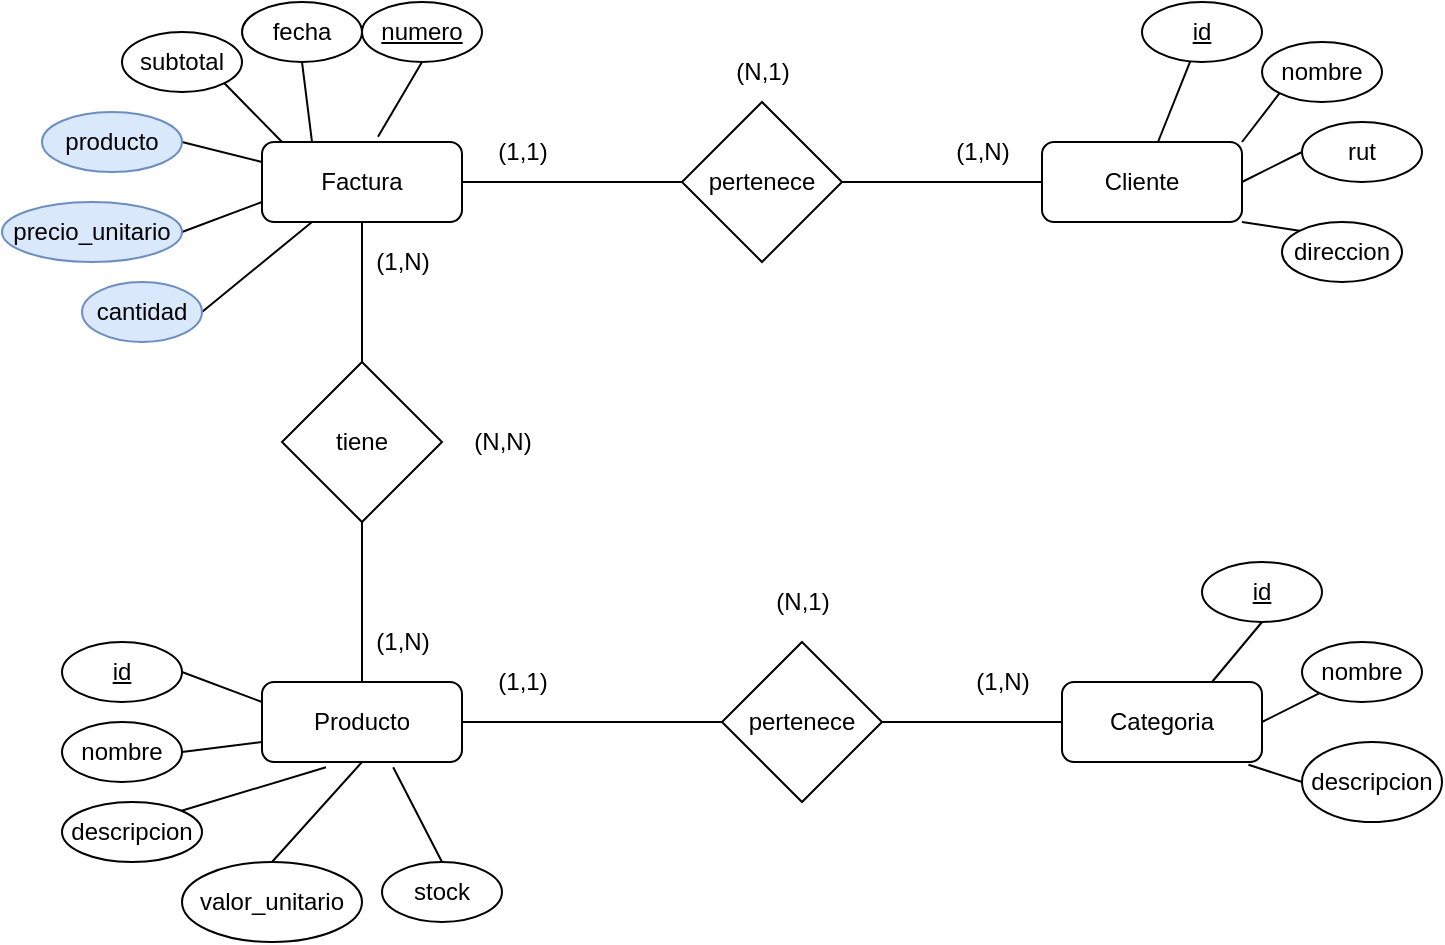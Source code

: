 <mxfile version="17.1.2" type="github">
  <diagram id="R2lEEEUBdFMjLlhIrx00" name="Page-1">
    <mxGraphModel dx="1038" dy="579" grid="1" gridSize="10" guides="1" tooltips="1" connect="1" arrows="1" fold="1" page="1" pageScale="1" pageWidth="850" pageHeight="1100" math="0" shadow="0" extFonts="Permanent Marker^https://fonts.googleapis.com/css?family=Permanent+Marker">
      <root>
        <mxCell id="0" />
        <mxCell id="1" parent="0" />
        <mxCell id="GQfrkAbbICruEcOHjy7Y-5" value="pertenece" style="rhombus;whiteSpace=wrap;html=1;" vertex="1" parent="1">
          <mxGeometry x="400" y="140" width="80" height="80" as="geometry" />
        </mxCell>
        <mxCell id="GQfrkAbbICruEcOHjy7Y-9" value="" style="endArrow=none;html=1;rounded=0;entryX=0;entryY=0.5;entryDx=0;entryDy=0;" edge="1" parent="1" source="GQfrkAbbICruEcOHjy7Y-11" target="GQfrkAbbICruEcOHjy7Y-5">
          <mxGeometry width="50" height="50" relative="1" as="geometry">
            <mxPoint x="299.2" y="179" as="sourcePoint" />
            <mxPoint x="380" y="180" as="targetPoint" />
          </mxGeometry>
        </mxCell>
        <mxCell id="GQfrkAbbICruEcOHjy7Y-10" value="" style="endArrow=none;html=1;rounded=0;exitX=1;exitY=0.5;exitDx=0;exitDy=0;" edge="1" parent="1" source="GQfrkAbbICruEcOHjy7Y-5" target="GQfrkAbbICruEcOHjy7Y-13">
          <mxGeometry width="50" height="50" relative="1" as="geometry">
            <mxPoint x="490" y="320" as="sourcePoint" />
            <mxPoint x="560" y="180" as="targetPoint" />
          </mxGeometry>
        </mxCell>
        <mxCell id="GQfrkAbbICruEcOHjy7Y-40" style="edgeStyle=none;rounded=0;orthogonalLoop=1;jettySize=auto;html=1;exitX=0;exitY=0.25;exitDx=0;exitDy=0;entryX=1;entryY=0.5;entryDx=0;entryDy=0;endArrow=none;endFill=0;" edge="1" parent="1" source="GQfrkAbbICruEcOHjy7Y-11" target="GQfrkAbbICruEcOHjy7Y-39">
          <mxGeometry relative="1" as="geometry" />
        </mxCell>
        <mxCell id="GQfrkAbbICruEcOHjy7Y-63" style="edgeStyle=none;rounded=0;orthogonalLoop=1;jettySize=auto;html=1;exitX=0;exitY=0.75;exitDx=0;exitDy=0;entryX=1;entryY=0.5;entryDx=0;entryDy=0;endArrow=none;endFill=0;" edge="1" parent="1" source="GQfrkAbbICruEcOHjy7Y-11" target="GQfrkAbbICruEcOHjy7Y-62">
          <mxGeometry relative="1" as="geometry" />
        </mxCell>
        <mxCell id="GQfrkAbbICruEcOHjy7Y-65" style="edgeStyle=none;rounded=0;orthogonalLoop=1;jettySize=auto;html=1;exitX=0.5;exitY=1;exitDx=0;exitDy=0;entryX=0.5;entryY=0;entryDx=0;entryDy=0;endArrow=none;endFill=0;" edge="1" parent="1" source="GQfrkAbbICruEcOHjy7Y-11" target="GQfrkAbbICruEcOHjy7Y-64">
          <mxGeometry relative="1" as="geometry" />
        </mxCell>
        <mxCell id="GQfrkAbbICruEcOHjy7Y-78" style="edgeStyle=none;rounded=0;orthogonalLoop=1;jettySize=auto;html=1;exitX=0.25;exitY=1;exitDx=0;exitDy=0;entryX=1;entryY=0.5;entryDx=0;entryDy=0;endArrow=none;endFill=0;" edge="1" parent="1" source="GQfrkAbbICruEcOHjy7Y-11" target="GQfrkAbbICruEcOHjy7Y-77">
          <mxGeometry relative="1" as="geometry" />
        </mxCell>
        <mxCell id="GQfrkAbbICruEcOHjy7Y-11" value="Factura" style="rounded=1;whiteSpace=wrap;html=1;" vertex="1" parent="1">
          <mxGeometry x="190" y="160" width="100" height="40" as="geometry" />
        </mxCell>
        <mxCell id="GQfrkAbbICruEcOHjy7Y-22" style="edgeStyle=none;rounded=0;orthogonalLoop=1;jettySize=auto;html=1;exitX=0.5;exitY=0;exitDx=0;exitDy=0;entryX=0.333;entryY=1;entryDx=0;entryDy=0;entryPerimeter=0;strokeColor=none;" edge="1" parent="1" source="GQfrkAbbICruEcOHjy7Y-13" target="GQfrkAbbICruEcOHjy7Y-16">
          <mxGeometry relative="1" as="geometry" />
        </mxCell>
        <mxCell id="GQfrkAbbICruEcOHjy7Y-23" value="" style="edgeStyle=none;rounded=0;orthogonalLoop=1;jettySize=auto;html=1;endArrow=none;endFill=0;" edge="1" parent="1" source="GQfrkAbbICruEcOHjy7Y-13" target="GQfrkAbbICruEcOHjy7Y-16">
          <mxGeometry relative="1" as="geometry" />
        </mxCell>
        <mxCell id="GQfrkAbbICruEcOHjy7Y-24" style="edgeStyle=none;rounded=0;orthogonalLoop=1;jettySize=auto;html=1;exitX=1;exitY=0;exitDx=0;exitDy=0;entryX=0;entryY=1;entryDx=0;entryDy=0;endArrow=none;endFill=0;" edge="1" parent="1" source="GQfrkAbbICruEcOHjy7Y-13" target="GQfrkAbbICruEcOHjy7Y-19">
          <mxGeometry relative="1" as="geometry" />
        </mxCell>
        <mxCell id="GQfrkAbbICruEcOHjy7Y-25" style="edgeStyle=none;rounded=0;orthogonalLoop=1;jettySize=auto;html=1;exitX=1;exitY=0.5;exitDx=0;exitDy=0;entryX=0;entryY=0.5;entryDx=0;entryDy=0;endArrow=none;endFill=0;" edge="1" parent="1" source="GQfrkAbbICruEcOHjy7Y-13" target="GQfrkAbbICruEcOHjy7Y-17">
          <mxGeometry relative="1" as="geometry" />
        </mxCell>
        <mxCell id="GQfrkAbbICruEcOHjy7Y-26" style="edgeStyle=none;rounded=0;orthogonalLoop=1;jettySize=auto;html=1;exitX=1;exitY=1;exitDx=0;exitDy=0;entryX=0;entryY=0;entryDx=0;entryDy=0;endArrow=none;endFill=0;" edge="1" parent="1" source="GQfrkAbbICruEcOHjy7Y-13" target="GQfrkAbbICruEcOHjy7Y-18">
          <mxGeometry relative="1" as="geometry" />
        </mxCell>
        <mxCell id="GQfrkAbbICruEcOHjy7Y-13" value="Cliente" style="rounded=1;whiteSpace=wrap;html=1;" vertex="1" parent="1">
          <mxGeometry x="580" y="160" width="100" height="40" as="geometry" />
        </mxCell>
        <mxCell id="GQfrkAbbICruEcOHjy7Y-14" value="Categoria" style="rounded=1;whiteSpace=wrap;html=1;" vertex="1" parent="1">
          <mxGeometry x="590" y="430" width="100" height="40" as="geometry" />
        </mxCell>
        <mxCell id="GQfrkAbbICruEcOHjy7Y-58" style="edgeStyle=none;rounded=0;orthogonalLoop=1;jettySize=auto;html=1;exitX=1;exitY=0.5;exitDx=0;exitDy=0;entryX=0;entryY=0.5;entryDx=0;entryDy=0;endArrow=none;endFill=0;" edge="1" parent="1" source="GQfrkAbbICruEcOHjy7Y-15" target="GQfrkAbbICruEcOHjy7Y-57">
          <mxGeometry relative="1" as="geometry" />
        </mxCell>
        <mxCell id="GQfrkAbbICruEcOHjy7Y-15" value="Producto" style="rounded=1;whiteSpace=wrap;html=1;" vertex="1" parent="1">
          <mxGeometry x="190" y="430" width="100" height="40" as="geometry" />
        </mxCell>
        <mxCell id="GQfrkAbbICruEcOHjy7Y-16" value="&lt;u&gt;id&lt;/u&gt;" style="ellipse;whiteSpace=wrap;html=1;" vertex="1" parent="1">
          <mxGeometry x="630" y="90" width="60" height="30" as="geometry" />
        </mxCell>
        <mxCell id="GQfrkAbbICruEcOHjy7Y-17" value="rut" style="ellipse;whiteSpace=wrap;html=1;" vertex="1" parent="1">
          <mxGeometry x="710" y="150" width="60" height="30" as="geometry" />
        </mxCell>
        <mxCell id="GQfrkAbbICruEcOHjy7Y-18" value="direccion" style="ellipse;whiteSpace=wrap;html=1;" vertex="1" parent="1">
          <mxGeometry x="700" y="200" width="60" height="30" as="geometry" />
        </mxCell>
        <mxCell id="GQfrkAbbICruEcOHjy7Y-19" value="nombre" style="ellipse;whiteSpace=wrap;html=1;" vertex="1" parent="1">
          <mxGeometry x="690" y="110" width="60" height="30" as="geometry" />
        </mxCell>
        <mxCell id="GQfrkAbbICruEcOHjy7Y-32" style="edgeStyle=none;rounded=0;orthogonalLoop=1;jettySize=auto;html=1;exitX=0.5;exitY=1;exitDx=0;exitDy=0;entryX=0.58;entryY=-0.065;entryDx=0;entryDy=0;entryPerimeter=0;endArrow=none;endFill=0;" edge="1" parent="1" source="GQfrkAbbICruEcOHjy7Y-27" target="GQfrkAbbICruEcOHjy7Y-11">
          <mxGeometry relative="1" as="geometry" />
        </mxCell>
        <mxCell id="GQfrkAbbICruEcOHjy7Y-27" value="&lt;u&gt;numero&lt;/u&gt;" style="ellipse;whiteSpace=wrap;html=1;" vertex="1" parent="1">
          <mxGeometry x="240" y="90" width="60" height="30" as="geometry" />
        </mxCell>
        <mxCell id="GQfrkAbbICruEcOHjy7Y-33" style="edgeStyle=none;rounded=0;orthogonalLoop=1;jettySize=auto;html=1;exitX=0.5;exitY=1;exitDx=0;exitDy=0;entryX=0.25;entryY=0;entryDx=0;entryDy=0;endArrow=none;endFill=0;" edge="1" parent="1" source="GQfrkAbbICruEcOHjy7Y-28" target="GQfrkAbbICruEcOHjy7Y-11">
          <mxGeometry relative="1" as="geometry" />
        </mxCell>
        <mxCell id="GQfrkAbbICruEcOHjy7Y-28" value="fecha" style="ellipse;whiteSpace=wrap;html=1;" vertex="1" parent="1">
          <mxGeometry x="180" y="90" width="60" height="30" as="geometry" />
        </mxCell>
        <mxCell id="GQfrkAbbICruEcOHjy7Y-34" style="edgeStyle=none;rounded=0;orthogonalLoop=1;jettySize=auto;html=1;exitX=1;exitY=1;exitDx=0;exitDy=0;endArrow=none;endFill=0;" edge="1" parent="1" source="GQfrkAbbICruEcOHjy7Y-29">
          <mxGeometry relative="1" as="geometry">
            <mxPoint x="200" y="160" as="targetPoint" />
          </mxGeometry>
        </mxCell>
        <mxCell id="GQfrkAbbICruEcOHjy7Y-29" value="subtotal" style="ellipse;whiteSpace=wrap;html=1;" vertex="1" parent="1">
          <mxGeometry x="120" y="105" width="60" height="30" as="geometry" />
        </mxCell>
        <mxCell id="GQfrkAbbICruEcOHjy7Y-47" style="edgeStyle=none;rounded=0;orthogonalLoop=1;jettySize=auto;html=1;exitX=0.5;exitY=0;exitDx=0;exitDy=0;entryX=0.5;entryY=1;entryDx=0;entryDy=0;endArrow=none;endFill=0;" edge="1" parent="1" source="GQfrkAbbICruEcOHjy7Y-37" target="GQfrkAbbICruEcOHjy7Y-15">
          <mxGeometry relative="1" as="geometry" />
        </mxCell>
        <mxCell id="GQfrkAbbICruEcOHjy7Y-37" value="valor_unitario" style="ellipse;whiteSpace=wrap;html=1;" vertex="1" parent="1">
          <mxGeometry x="150" y="520" width="90" height="40" as="geometry" />
        </mxCell>
        <mxCell id="GQfrkAbbICruEcOHjy7Y-48" style="edgeStyle=none;rounded=0;orthogonalLoop=1;jettySize=auto;html=1;exitX=0.5;exitY=0;exitDx=0;exitDy=0;entryX=0.656;entryY=1.065;entryDx=0;entryDy=0;endArrow=none;endFill=0;entryPerimeter=0;" edge="1" parent="1" source="GQfrkAbbICruEcOHjy7Y-38" target="GQfrkAbbICruEcOHjy7Y-15">
          <mxGeometry relative="1" as="geometry" />
        </mxCell>
        <mxCell id="GQfrkAbbICruEcOHjy7Y-38" value="stock" style="ellipse;whiteSpace=wrap;html=1;" vertex="1" parent="1">
          <mxGeometry x="250" y="520" width="60" height="30" as="geometry" />
        </mxCell>
        <mxCell id="GQfrkAbbICruEcOHjy7Y-39" value="producto" style="ellipse;whiteSpace=wrap;html=1;fillColor=#dae8fc;strokeColor=#6c8ebf;" vertex="1" parent="1">
          <mxGeometry x="80" y="145" width="70" height="30" as="geometry" />
        </mxCell>
        <mxCell id="GQfrkAbbICruEcOHjy7Y-44" style="edgeStyle=none;rounded=0;orthogonalLoop=1;jettySize=auto;html=1;exitX=1;exitY=0.5;exitDx=0;exitDy=0;entryX=0;entryY=0.25;entryDx=0;entryDy=0;endArrow=none;endFill=0;" edge="1" parent="1" source="GQfrkAbbICruEcOHjy7Y-41" target="GQfrkAbbICruEcOHjy7Y-15">
          <mxGeometry relative="1" as="geometry" />
        </mxCell>
        <mxCell id="GQfrkAbbICruEcOHjy7Y-41" value="&lt;u&gt;id&lt;/u&gt;" style="ellipse;whiteSpace=wrap;html=1;" vertex="1" parent="1">
          <mxGeometry x="90" y="410" width="60" height="30" as="geometry" />
        </mxCell>
        <mxCell id="GQfrkAbbICruEcOHjy7Y-45" style="edgeStyle=none;rounded=0;orthogonalLoop=1;jettySize=auto;html=1;exitX=1;exitY=0.5;exitDx=0;exitDy=0;entryX=0;entryY=0.75;entryDx=0;entryDy=0;endArrow=none;endFill=0;" edge="1" parent="1" source="GQfrkAbbICruEcOHjy7Y-42" target="GQfrkAbbICruEcOHjy7Y-15">
          <mxGeometry relative="1" as="geometry" />
        </mxCell>
        <mxCell id="GQfrkAbbICruEcOHjy7Y-42" value="nombre" style="ellipse;whiteSpace=wrap;html=1;" vertex="1" parent="1">
          <mxGeometry x="90" y="450" width="60" height="30" as="geometry" />
        </mxCell>
        <mxCell id="GQfrkAbbICruEcOHjy7Y-46" style="edgeStyle=none;rounded=0;orthogonalLoop=1;jettySize=auto;html=1;exitX=1;exitY=0;exitDx=0;exitDy=0;entryX=0.32;entryY=1.065;entryDx=0;entryDy=0;entryPerimeter=0;endArrow=none;endFill=0;" edge="1" parent="1" source="GQfrkAbbICruEcOHjy7Y-43" target="GQfrkAbbICruEcOHjy7Y-15">
          <mxGeometry relative="1" as="geometry" />
        </mxCell>
        <mxCell id="GQfrkAbbICruEcOHjy7Y-43" value="descripcion" style="ellipse;whiteSpace=wrap;html=1;" vertex="1" parent="1">
          <mxGeometry x="90" y="490" width="70" height="30" as="geometry" />
        </mxCell>
        <mxCell id="GQfrkAbbICruEcOHjy7Y-54" style="edgeStyle=none;rounded=0;orthogonalLoop=1;jettySize=auto;html=1;exitX=0.5;exitY=1;exitDx=0;exitDy=0;entryX=0.75;entryY=0;entryDx=0;entryDy=0;endArrow=none;endFill=0;" edge="1" parent="1" source="GQfrkAbbICruEcOHjy7Y-51" target="GQfrkAbbICruEcOHjy7Y-14">
          <mxGeometry relative="1" as="geometry" />
        </mxCell>
        <mxCell id="GQfrkAbbICruEcOHjy7Y-51" value="&lt;u&gt;id&lt;/u&gt;" style="ellipse;whiteSpace=wrap;html=1;" vertex="1" parent="1">
          <mxGeometry x="660" y="370" width="60" height="30" as="geometry" />
        </mxCell>
        <mxCell id="GQfrkAbbICruEcOHjy7Y-55" style="edgeStyle=none;rounded=0;orthogonalLoop=1;jettySize=auto;html=1;exitX=0;exitY=1;exitDx=0;exitDy=0;entryX=1;entryY=0.5;entryDx=0;entryDy=0;endArrow=none;endFill=0;" edge="1" parent="1" source="GQfrkAbbICruEcOHjy7Y-52" target="GQfrkAbbICruEcOHjy7Y-14">
          <mxGeometry relative="1" as="geometry" />
        </mxCell>
        <mxCell id="GQfrkAbbICruEcOHjy7Y-52" value="nombre" style="ellipse;whiteSpace=wrap;html=1;" vertex="1" parent="1">
          <mxGeometry x="710" y="410" width="60" height="30" as="geometry" />
        </mxCell>
        <mxCell id="GQfrkAbbICruEcOHjy7Y-56" style="edgeStyle=none;rounded=0;orthogonalLoop=1;jettySize=auto;html=1;exitX=0;exitY=0.5;exitDx=0;exitDy=0;entryX=0.932;entryY=1.035;entryDx=0;entryDy=0;entryPerimeter=0;endArrow=none;endFill=0;" edge="1" parent="1" source="GQfrkAbbICruEcOHjy7Y-53" target="GQfrkAbbICruEcOHjy7Y-14">
          <mxGeometry relative="1" as="geometry" />
        </mxCell>
        <mxCell id="GQfrkAbbICruEcOHjy7Y-53" value="descripcion" style="ellipse;whiteSpace=wrap;html=1;" vertex="1" parent="1">
          <mxGeometry x="710" y="460" width="70" height="40" as="geometry" />
        </mxCell>
        <mxCell id="GQfrkAbbICruEcOHjy7Y-59" style="edgeStyle=none;rounded=0;orthogonalLoop=1;jettySize=auto;html=1;exitX=1;exitY=0.5;exitDx=0;exitDy=0;endArrow=none;endFill=0;" edge="1" parent="1" source="GQfrkAbbICruEcOHjy7Y-57" target="GQfrkAbbICruEcOHjy7Y-14">
          <mxGeometry relative="1" as="geometry" />
        </mxCell>
        <mxCell id="GQfrkAbbICruEcOHjy7Y-57" value="pertenece" style="rhombus;whiteSpace=wrap;html=1;" vertex="1" parent="1">
          <mxGeometry x="420" y="410" width="80" height="80" as="geometry" />
        </mxCell>
        <mxCell id="GQfrkAbbICruEcOHjy7Y-62" value="precio_unitario" style="ellipse;whiteSpace=wrap;html=1;fillColor=#dae8fc;strokeColor=#6c8ebf;" vertex="1" parent="1">
          <mxGeometry x="60" y="190" width="90" height="30" as="geometry" />
        </mxCell>
        <mxCell id="GQfrkAbbICruEcOHjy7Y-66" style="edgeStyle=none;rounded=0;orthogonalLoop=1;jettySize=auto;html=1;exitX=0.5;exitY=1;exitDx=0;exitDy=0;entryX=0.5;entryY=0;entryDx=0;entryDy=0;endArrow=none;endFill=0;" edge="1" parent="1" source="GQfrkAbbICruEcOHjy7Y-64" target="GQfrkAbbICruEcOHjy7Y-15">
          <mxGeometry relative="1" as="geometry" />
        </mxCell>
        <mxCell id="GQfrkAbbICruEcOHjy7Y-64" value="tiene" style="rhombus;whiteSpace=wrap;html=1;" vertex="1" parent="1">
          <mxGeometry x="200" y="270" width="80" height="80" as="geometry" />
        </mxCell>
        <mxCell id="GQfrkAbbICruEcOHjy7Y-67" value="(1,N)" style="text;html=1;align=center;verticalAlign=middle;resizable=0;points=[];autosize=1;strokeColor=none;fillColor=none;" vertex="1" parent="1">
          <mxGeometry x="540" y="420" width="40" height="20" as="geometry" />
        </mxCell>
        <mxCell id="GQfrkAbbICruEcOHjy7Y-68" value="(1,1)" style="text;html=1;align=center;verticalAlign=middle;resizable=0;points=[];autosize=1;strokeColor=none;fillColor=none;" vertex="1" parent="1">
          <mxGeometry x="300" y="420" width="40" height="20" as="geometry" />
        </mxCell>
        <mxCell id="GQfrkAbbICruEcOHjy7Y-69" value="(N,1)" style="text;html=1;align=center;verticalAlign=middle;resizable=0;points=[];autosize=1;strokeColor=none;fillColor=none;" vertex="1" parent="1">
          <mxGeometry x="440" y="380" width="40" height="20" as="geometry" />
        </mxCell>
        <mxCell id="GQfrkAbbICruEcOHjy7Y-70" value="(1,1)" style="text;html=1;align=center;verticalAlign=middle;resizable=0;points=[];autosize=1;strokeColor=none;fillColor=none;" vertex="1" parent="1">
          <mxGeometry x="300" y="155" width="40" height="20" as="geometry" />
        </mxCell>
        <mxCell id="GQfrkAbbICruEcOHjy7Y-71" value="(1,N)" style="text;html=1;align=center;verticalAlign=middle;resizable=0;points=[];autosize=1;strokeColor=none;fillColor=none;" vertex="1" parent="1">
          <mxGeometry x="530" y="155" width="40" height="20" as="geometry" />
        </mxCell>
        <mxCell id="GQfrkAbbICruEcOHjy7Y-72" value="(N,1)" style="text;html=1;align=center;verticalAlign=middle;resizable=0;points=[];autosize=1;strokeColor=none;fillColor=none;" vertex="1" parent="1">
          <mxGeometry x="420" y="115" width="40" height="20" as="geometry" />
        </mxCell>
        <mxCell id="GQfrkAbbICruEcOHjy7Y-73" value="(1,N)" style="text;html=1;align=center;verticalAlign=middle;resizable=0;points=[];autosize=1;strokeColor=none;fillColor=none;" vertex="1" parent="1">
          <mxGeometry x="240" y="210" width="40" height="20" as="geometry" />
        </mxCell>
        <mxCell id="GQfrkAbbICruEcOHjy7Y-74" value="(1,N)" style="text;html=1;align=center;verticalAlign=middle;resizable=0;points=[];autosize=1;strokeColor=none;fillColor=none;" vertex="1" parent="1">
          <mxGeometry x="240" y="400" width="40" height="20" as="geometry" />
        </mxCell>
        <mxCell id="GQfrkAbbICruEcOHjy7Y-76" value="(N,N)" style="text;html=1;align=center;verticalAlign=middle;resizable=0;points=[];autosize=1;strokeColor=none;fillColor=none;" vertex="1" parent="1">
          <mxGeometry x="290" y="300" width="40" height="20" as="geometry" />
        </mxCell>
        <mxCell id="GQfrkAbbICruEcOHjy7Y-77" value="cantidad" style="ellipse;whiteSpace=wrap;html=1;fillColor=#dae8fc;strokeColor=#6c8ebf;" vertex="1" parent="1">
          <mxGeometry x="100" y="230" width="60" height="30" as="geometry" />
        </mxCell>
      </root>
    </mxGraphModel>
  </diagram>
</mxfile>
